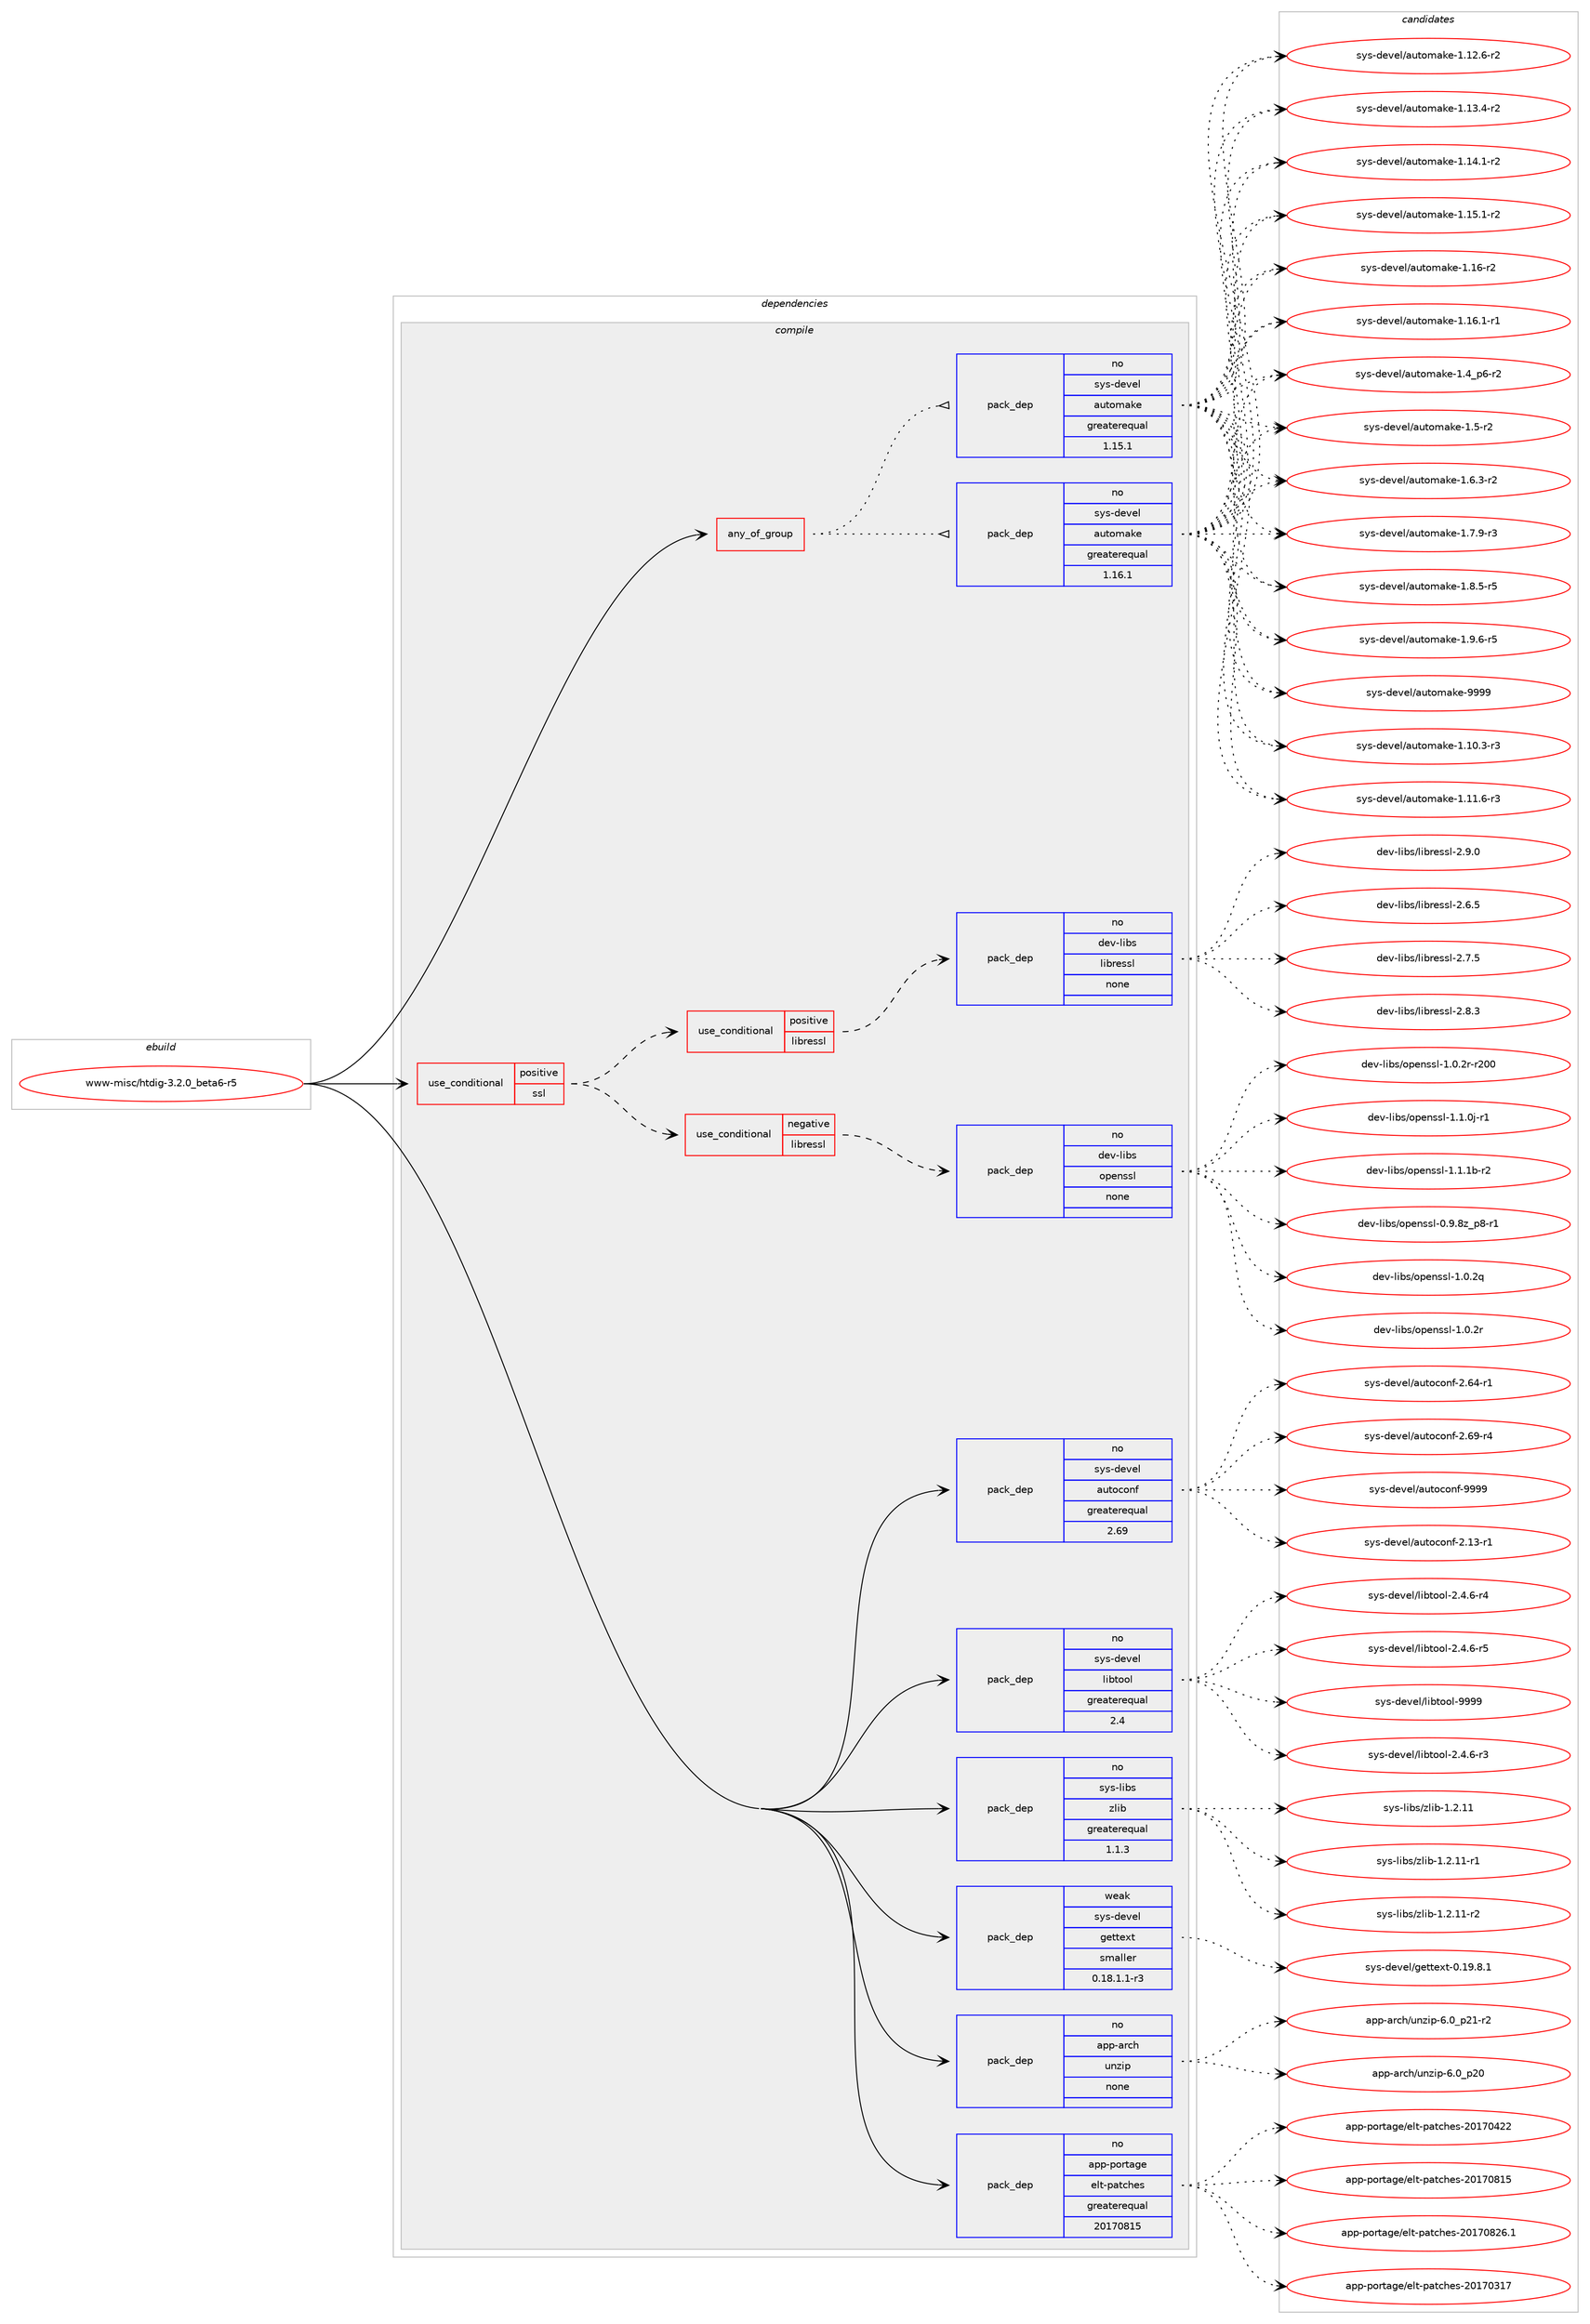digraph prolog {

# *************
# Graph options
# *************

newrank=true;
concentrate=true;
compound=true;
graph [rankdir=LR,fontname=Helvetica,fontsize=10,ranksep=1.5];#, ranksep=2.5, nodesep=0.2];
edge  [arrowhead=vee];
node  [fontname=Helvetica,fontsize=10];

# **********
# The ebuild
# **********

subgraph cluster_leftcol {
color=gray;
rank=same;
label=<<i>ebuild</i>>;
id [label="www-misc/htdig-3.2.0_beta6-r5", color=red, width=4, href="../www-misc/htdig-3.2.0_beta6-r5.svg"];
}

# ****************
# The dependencies
# ****************

subgraph cluster_midcol {
color=gray;
label=<<i>dependencies</i>>;
subgraph cluster_compile {
fillcolor="#eeeeee";
style=filled;
label=<<i>compile</i>>;
subgraph any28275 {
dependency1750210 [label=<<TABLE BORDER="0" CELLBORDER="1" CELLSPACING="0" CELLPADDING="4"><TR><TD CELLPADDING="10">any_of_group</TD></TR></TABLE>>, shape=none, color=red];subgraph pack1256684 {
dependency1750211 [label=<<TABLE BORDER="0" CELLBORDER="1" CELLSPACING="0" CELLPADDING="4" WIDTH="220"><TR><TD ROWSPAN="6" CELLPADDING="30">pack_dep</TD></TR><TR><TD WIDTH="110">no</TD></TR><TR><TD>sys-devel</TD></TR><TR><TD>automake</TD></TR><TR><TD>greaterequal</TD></TR><TR><TD>1.16.1</TD></TR></TABLE>>, shape=none, color=blue];
}
dependency1750210:e -> dependency1750211:w [weight=20,style="dotted",arrowhead="oinv"];
subgraph pack1256685 {
dependency1750212 [label=<<TABLE BORDER="0" CELLBORDER="1" CELLSPACING="0" CELLPADDING="4" WIDTH="220"><TR><TD ROWSPAN="6" CELLPADDING="30">pack_dep</TD></TR><TR><TD WIDTH="110">no</TD></TR><TR><TD>sys-devel</TD></TR><TR><TD>automake</TD></TR><TR><TD>greaterequal</TD></TR><TR><TD>1.15.1</TD></TR></TABLE>>, shape=none, color=blue];
}
dependency1750210:e -> dependency1750212:w [weight=20,style="dotted",arrowhead="oinv"];
}
id:e -> dependency1750210:w [weight=20,style="solid",arrowhead="vee"];
subgraph cond464256 {
dependency1750213 [label=<<TABLE BORDER="0" CELLBORDER="1" CELLSPACING="0" CELLPADDING="4"><TR><TD ROWSPAN="3" CELLPADDING="10">use_conditional</TD></TR><TR><TD>positive</TD></TR><TR><TD>ssl</TD></TR></TABLE>>, shape=none, color=red];
subgraph cond464257 {
dependency1750214 [label=<<TABLE BORDER="0" CELLBORDER="1" CELLSPACING="0" CELLPADDING="4"><TR><TD ROWSPAN="3" CELLPADDING="10">use_conditional</TD></TR><TR><TD>negative</TD></TR><TR><TD>libressl</TD></TR></TABLE>>, shape=none, color=red];
subgraph pack1256686 {
dependency1750215 [label=<<TABLE BORDER="0" CELLBORDER="1" CELLSPACING="0" CELLPADDING="4" WIDTH="220"><TR><TD ROWSPAN="6" CELLPADDING="30">pack_dep</TD></TR><TR><TD WIDTH="110">no</TD></TR><TR><TD>dev-libs</TD></TR><TR><TD>openssl</TD></TR><TR><TD>none</TD></TR><TR><TD></TD></TR></TABLE>>, shape=none, color=blue];
}
dependency1750214:e -> dependency1750215:w [weight=20,style="dashed",arrowhead="vee"];
}
dependency1750213:e -> dependency1750214:w [weight=20,style="dashed",arrowhead="vee"];
subgraph cond464258 {
dependency1750216 [label=<<TABLE BORDER="0" CELLBORDER="1" CELLSPACING="0" CELLPADDING="4"><TR><TD ROWSPAN="3" CELLPADDING="10">use_conditional</TD></TR><TR><TD>positive</TD></TR><TR><TD>libressl</TD></TR></TABLE>>, shape=none, color=red];
subgraph pack1256687 {
dependency1750217 [label=<<TABLE BORDER="0" CELLBORDER="1" CELLSPACING="0" CELLPADDING="4" WIDTH="220"><TR><TD ROWSPAN="6" CELLPADDING="30">pack_dep</TD></TR><TR><TD WIDTH="110">no</TD></TR><TR><TD>dev-libs</TD></TR><TR><TD>libressl</TD></TR><TR><TD>none</TD></TR><TR><TD></TD></TR></TABLE>>, shape=none, color=blue];
}
dependency1750216:e -> dependency1750217:w [weight=20,style="dashed",arrowhead="vee"];
}
dependency1750213:e -> dependency1750216:w [weight=20,style="dashed",arrowhead="vee"];
}
id:e -> dependency1750213:w [weight=20,style="solid",arrowhead="vee"];
subgraph pack1256688 {
dependency1750218 [label=<<TABLE BORDER="0" CELLBORDER="1" CELLSPACING="0" CELLPADDING="4" WIDTH="220"><TR><TD ROWSPAN="6" CELLPADDING="30">pack_dep</TD></TR><TR><TD WIDTH="110">no</TD></TR><TR><TD>app-arch</TD></TR><TR><TD>unzip</TD></TR><TR><TD>none</TD></TR><TR><TD></TD></TR></TABLE>>, shape=none, color=blue];
}
id:e -> dependency1750218:w [weight=20,style="solid",arrowhead="vee"];
subgraph pack1256689 {
dependency1750219 [label=<<TABLE BORDER="0" CELLBORDER="1" CELLSPACING="0" CELLPADDING="4" WIDTH="220"><TR><TD ROWSPAN="6" CELLPADDING="30">pack_dep</TD></TR><TR><TD WIDTH="110">no</TD></TR><TR><TD>app-portage</TD></TR><TR><TD>elt-patches</TD></TR><TR><TD>greaterequal</TD></TR><TR><TD>20170815</TD></TR></TABLE>>, shape=none, color=blue];
}
id:e -> dependency1750219:w [weight=20,style="solid",arrowhead="vee"];
subgraph pack1256690 {
dependency1750220 [label=<<TABLE BORDER="0" CELLBORDER="1" CELLSPACING="0" CELLPADDING="4" WIDTH="220"><TR><TD ROWSPAN="6" CELLPADDING="30">pack_dep</TD></TR><TR><TD WIDTH="110">no</TD></TR><TR><TD>sys-devel</TD></TR><TR><TD>autoconf</TD></TR><TR><TD>greaterequal</TD></TR><TR><TD>2.69</TD></TR></TABLE>>, shape=none, color=blue];
}
id:e -> dependency1750220:w [weight=20,style="solid",arrowhead="vee"];
subgraph pack1256691 {
dependency1750221 [label=<<TABLE BORDER="0" CELLBORDER="1" CELLSPACING="0" CELLPADDING="4" WIDTH="220"><TR><TD ROWSPAN="6" CELLPADDING="30">pack_dep</TD></TR><TR><TD WIDTH="110">no</TD></TR><TR><TD>sys-devel</TD></TR><TR><TD>libtool</TD></TR><TR><TD>greaterequal</TD></TR><TR><TD>2.4</TD></TR></TABLE>>, shape=none, color=blue];
}
id:e -> dependency1750221:w [weight=20,style="solid",arrowhead="vee"];
subgraph pack1256692 {
dependency1750222 [label=<<TABLE BORDER="0" CELLBORDER="1" CELLSPACING="0" CELLPADDING="4" WIDTH="220"><TR><TD ROWSPAN="6" CELLPADDING="30">pack_dep</TD></TR><TR><TD WIDTH="110">no</TD></TR><TR><TD>sys-libs</TD></TR><TR><TD>zlib</TD></TR><TR><TD>greaterequal</TD></TR><TR><TD>1.1.3</TD></TR></TABLE>>, shape=none, color=blue];
}
id:e -> dependency1750222:w [weight=20,style="solid",arrowhead="vee"];
subgraph pack1256693 {
dependency1750223 [label=<<TABLE BORDER="0" CELLBORDER="1" CELLSPACING="0" CELLPADDING="4" WIDTH="220"><TR><TD ROWSPAN="6" CELLPADDING="30">pack_dep</TD></TR><TR><TD WIDTH="110">weak</TD></TR><TR><TD>sys-devel</TD></TR><TR><TD>gettext</TD></TR><TR><TD>smaller</TD></TR><TR><TD>0.18.1.1-r3</TD></TR></TABLE>>, shape=none, color=blue];
}
id:e -> dependency1750223:w [weight=20,style="solid",arrowhead="vee"];
}
subgraph cluster_compileandrun {
fillcolor="#eeeeee";
style=filled;
label=<<i>compile and run</i>>;
}
subgraph cluster_run {
fillcolor="#eeeeee";
style=filled;
label=<<i>run</i>>;
}
}

# **************
# The candidates
# **************

subgraph cluster_choices {
rank=same;
color=gray;
label=<<i>candidates</i>>;

subgraph choice1256684 {
color=black;
nodesep=1;
choice11512111545100101118101108479711711611110997107101454946494846514511451 [label="sys-devel/automake-1.10.3-r3", color=red, width=4,href="../sys-devel/automake-1.10.3-r3.svg"];
choice11512111545100101118101108479711711611110997107101454946494946544511451 [label="sys-devel/automake-1.11.6-r3", color=red, width=4,href="../sys-devel/automake-1.11.6-r3.svg"];
choice11512111545100101118101108479711711611110997107101454946495046544511450 [label="sys-devel/automake-1.12.6-r2", color=red, width=4,href="../sys-devel/automake-1.12.6-r2.svg"];
choice11512111545100101118101108479711711611110997107101454946495146524511450 [label="sys-devel/automake-1.13.4-r2", color=red, width=4,href="../sys-devel/automake-1.13.4-r2.svg"];
choice11512111545100101118101108479711711611110997107101454946495246494511450 [label="sys-devel/automake-1.14.1-r2", color=red, width=4,href="../sys-devel/automake-1.14.1-r2.svg"];
choice11512111545100101118101108479711711611110997107101454946495346494511450 [label="sys-devel/automake-1.15.1-r2", color=red, width=4,href="../sys-devel/automake-1.15.1-r2.svg"];
choice1151211154510010111810110847971171161111099710710145494649544511450 [label="sys-devel/automake-1.16-r2", color=red, width=4,href="../sys-devel/automake-1.16-r2.svg"];
choice11512111545100101118101108479711711611110997107101454946495446494511449 [label="sys-devel/automake-1.16.1-r1", color=red, width=4,href="../sys-devel/automake-1.16.1-r1.svg"];
choice115121115451001011181011084797117116111109971071014549465295112544511450 [label="sys-devel/automake-1.4_p6-r2", color=red, width=4,href="../sys-devel/automake-1.4_p6-r2.svg"];
choice11512111545100101118101108479711711611110997107101454946534511450 [label="sys-devel/automake-1.5-r2", color=red, width=4,href="../sys-devel/automake-1.5-r2.svg"];
choice115121115451001011181011084797117116111109971071014549465446514511450 [label="sys-devel/automake-1.6.3-r2", color=red, width=4,href="../sys-devel/automake-1.6.3-r2.svg"];
choice115121115451001011181011084797117116111109971071014549465546574511451 [label="sys-devel/automake-1.7.9-r3", color=red, width=4,href="../sys-devel/automake-1.7.9-r3.svg"];
choice115121115451001011181011084797117116111109971071014549465646534511453 [label="sys-devel/automake-1.8.5-r5", color=red, width=4,href="../sys-devel/automake-1.8.5-r5.svg"];
choice115121115451001011181011084797117116111109971071014549465746544511453 [label="sys-devel/automake-1.9.6-r5", color=red, width=4,href="../sys-devel/automake-1.9.6-r5.svg"];
choice115121115451001011181011084797117116111109971071014557575757 [label="sys-devel/automake-9999", color=red, width=4,href="../sys-devel/automake-9999.svg"];
dependency1750211:e -> choice11512111545100101118101108479711711611110997107101454946494846514511451:w [style=dotted,weight="100"];
dependency1750211:e -> choice11512111545100101118101108479711711611110997107101454946494946544511451:w [style=dotted,weight="100"];
dependency1750211:e -> choice11512111545100101118101108479711711611110997107101454946495046544511450:w [style=dotted,weight="100"];
dependency1750211:e -> choice11512111545100101118101108479711711611110997107101454946495146524511450:w [style=dotted,weight="100"];
dependency1750211:e -> choice11512111545100101118101108479711711611110997107101454946495246494511450:w [style=dotted,weight="100"];
dependency1750211:e -> choice11512111545100101118101108479711711611110997107101454946495346494511450:w [style=dotted,weight="100"];
dependency1750211:e -> choice1151211154510010111810110847971171161111099710710145494649544511450:w [style=dotted,weight="100"];
dependency1750211:e -> choice11512111545100101118101108479711711611110997107101454946495446494511449:w [style=dotted,weight="100"];
dependency1750211:e -> choice115121115451001011181011084797117116111109971071014549465295112544511450:w [style=dotted,weight="100"];
dependency1750211:e -> choice11512111545100101118101108479711711611110997107101454946534511450:w [style=dotted,weight="100"];
dependency1750211:e -> choice115121115451001011181011084797117116111109971071014549465446514511450:w [style=dotted,weight="100"];
dependency1750211:e -> choice115121115451001011181011084797117116111109971071014549465546574511451:w [style=dotted,weight="100"];
dependency1750211:e -> choice115121115451001011181011084797117116111109971071014549465646534511453:w [style=dotted,weight="100"];
dependency1750211:e -> choice115121115451001011181011084797117116111109971071014549465746544511453:w [style=dotted,weight="100"];
dependency1750211:e -> choice115121115451001011181011084797117116111109971071014557575757:w [style=dotted,weight="100"];
}
subgraph choice1256685 {
color=black;
nodesep=1;
choice11512111545100101118101108479711711611110997107101454946494846514511451 [label="sys-devel/automake-1.10.3-r3", color=red, width=4,href="../sys-devel/automake-1.10.3-r3.svg"];
choice11512111545100101118101108479711711611110997107101454946494946544511451 [label="sys-devel/automake-1.11.6-r3", color=red, width=4,href="../sys-devel/automake-1.11.6-r3.svg"];
choice11512111545100101118101108479711711611110997107101454946495046544511450 [label="sys-devel/automake-1.12.6-r2", color=red, width=4,href="../sys-devel/automake-1.12.6-r2.svg"];
choice11512111545100101118101108479711711611110997107101454946495146524511450 [label="sys-devel/automake-1.13.4-r2", color=red, width=4,href="../sys-devel/automake-1.13.4-r2.svg"];
choice11512111545100101118101108479711711611110997107101454946495246494511450 [label="sys-devel/automake-1.14.1-r2", color=red, width=4,href="../sys-devel/automake-1.14.1-r2.svg"];
choice11512111545100101118101108479711711611110997107101454946495346494511450 [label="sys-devel/automake-1.15.1-r2", color=red, width=4,href="../sys-devel/automake-1.15.1-r2.svg"];
choice1151211154510010111810110847971171161111099710710145494649544511450 [label="sys-devel/automake-1.16-r2", color=red, width=4,href="../sys-devel/automake-1.16-r2.svg"];
choice11512111545100101118101108479711711611110997107101454946495446494511449 [label="sys-devel/automake-1.16.1-r1", color=red, width=4,href="../sys-devel/automake-1.16.1-r1.svg"];
choice115121115451001011181011084797117116111109971071014549465295112544511450 [label="sys-devel/automake-1.4_p6-r2", color=red, width=4,href="../sys-devel/automake-1.4_p6-r2.svg"];
choice11512111545100101118101108479711711611110997107101454946534511450 [label="sys-devel/automake-1.5-r2", color=red, width=4,href="../sys-devel/automake-1.5-r2.svg"];
choice115121115451001011181011084797117116111109971071014549465446514511450 [label="sys-devel/automake-1.6.3-r2", color=red, width=4,href="../sys-devel/automake-1.6.3-r2.svg"];
choice115121115451001011181011084797117116111109971071014549465546574511451 [label="sys-devel/automake-1.7.9-r3", color=red, width=4,href="../sys-devel/automake-1.7.9-r3.svg"];
choice115121115451001011181011084797117116111109971071014549465646534511453 [label="sys-devel/automake-1.8.5-r5", color=red, width=4,href="../sys-devel/automake-1.8.5-r5.svg"];
choice115121115451001011181011084797117116111109971071014549465746544511453 [label="sys-devel/automake-1.9.6-r5", color=red, width=4,href="../sys-devel/automake-1.9.6-r5.svg"];
choice115121115451001011181011084797117116111109971071014557575757 [label="sys-devel/automake-9999", color=red, width=4,href="../sys-devel/automake-9999.svg"];
dependency1750212:e -> choice11512111545100101118101108479711711611110997107101454946494846514511451:w [style=dotted,weight="100"];
dependency1750212:e -> choice11512111545100101118101108479711711611110997107101454946494946544511451:w [style=dotted,weight="100"];
dependency1750212:e -> choice11512111545100101118101108479711711611110997107101454946495046544511450:w [style=dotted,weight="100"];
dependency1750212:e -> choice11512111545100101118101108479711711611110997107101454946495146524511450:w [style=dotted,weight="100"];
dependency1750212:e -> choice11512111545100101118101108479711711611110997107101454946495246494511450:w [style=dotted,weight="100"];
dependency1750212:e -> choice11512111545100101118101108479711711611110997107101454946495346494511450:w [style=dotted,weight="100"];
dependency1750212:e -> choice1151211154510010111810110847971171161111099710710145494649544511450:w [style=dotted,weight="100"];
dependency1750212:e -> choice11512111545100101118101108479711711611110997107101454946495446494511449:w [style=dotted,weight="100"];
dependency1750212:e -> choice115121115451001011181011084797117116111109971071014549465295112544511450:w [style=dotted,weight="100"];
dependency1750212:e -> choice11512111545100101118101108479711711611110997107101454946534511450:w [style=dotted,weight="100"];
dependency1750212:e -> choice115121115451001011181011084797117116111109971071014549465446514511450:w [style=dotted,weight="100"];
dependency1750212:e -> choice115121115451001011181011084797117116111109971071014549465546574511451:w [style=dotted,weight="100"];
dependency1750212:e -> choice115121115451001011181011084797117116111109971071014549465646534511453:w [style=dotted,weight="100"];
dependency1750212:e -> choice115121115451001011181011084797117116111109971071014549465746544511453:w [style=dotted,weight="100"];
dependency1750212:e -> choice115121115451001011181011084797117116111109971071014557575757:w [style=dotted,weight="100"];
}
subgraph choice1256686 {
color=black;
nodesep=1;
choice10010111845108105981154711111210111011511510845484657465612295112564511449 [label="dev-libs/openssl-0.9.8z_p8-r1", color=red, width=4,href="../dev-libs/openssl-0.9.8z_p8-r1.svg"];
choice100101118451081059811547111112101110115115108454946484650113 [label="dev-libs/openssl-1.0.2q", color=red, width=4,href="../dev-libs/openssl-1.0.2q.svg"];
choice100101118451081059811547111112101110115115108454946484650114 [label="dev-libs/openssl-1.0.2r", color=red, width=4,href="../dev-libs/openssl-1.0.2r.svg"];
choice10010111845108105981154711111210111011511510845494648465011445114504848 [label="dev-libs/openssl-1.0.2r-r200", color=red, width=4,href="../dev-libs/openssl-1.0.2r-r200.svg"];
choice1001011184510810598115471111121011101151151084549464946481064511449 [label="dev-libs/openssl-1.1.0j-r1", color=red, width=4,href="../dev-libs/openssl-1.1.0j-r1.svg"];
choice100101118451081059811547111112101110115115108454946494649984511450 [label="dev-libs/openssl-1.1.1b-r2", color=red, width=4,href="../dev-libs/openssl-1.1.1b-r2.svg"];
dependency1750215:e -> choice10010111845108105981154711111210111011511510845484657465612295112564511449:w [style=dotted,weight="100"];
dependency1750215:e -> choice100101118451081059811547111112101110115115108454946484650113:w [style=dotted,weight="100"];
dependency1750215:e -> choice100101118451081059811547111112101110115115108454946484650114:w [style=dotted,weight="100"];
dependency1750215:e -> choice10010111845108105981154711111210111011511510845494648465011445114504848:w [style=dotted,weight="100"];
dependency1750215:e -> choice1001011184510810598115471111121011101151151084549464946481064511449:w [style=dotted,weight="100"];
dependency1750215:e -> choice100101118451081059811547111112101110115115108454946494649984511450:w [style=dotted,weight="100"];
}
subgraph choice1256687 {
color=black;
nodesep=1;
choice10010111845108105981154710810598114101115115108455046544653 [label="dev-libs/libressl-2.6.5", color=red, width=4,href="../dev-libs/libressl-2.6.5.svg"];
choice10010111845108105981154710810598114101115115108455046554653 [label="dev-libs/libressl-2.7.5", color=red, width=4,href="../dev-libs/libressl-2.7.5.svg"];
choice10010111845108105981154710810598114101115115108455046564651 [label="dev-libs/libressl-2.8.3", color=red, width=4,href="../dev-libs/libressl-2.8.3.svg"];
choice10010111845108105981154710810598114101115115108455046574648 [label="dev-libs/libressl-2.9.0", color=red, width=4,href="../dev-libs/libressl-2.9.0.svg"];
dependency1750217:e -> choice10010111845108105981154710810598114101115115108455046544653:w [style=dotted,weight="100"];
dependency1750217:e -> choice10010111845108105981154710810598114101115115108455046554653:w [style=dotted,weight="100"];
dependency1750217:e -> choice10010111845108105981154710810598114101115115108455046564651:w [style=dotted,weight="100"];
dependency1750217:e -> choice10010111845108105981154710810598114101115115108455046574648:w [style=dotted,weight="100"];
}
subgraph choice1256688 {
color=black;
nodesep=1;
choice971121124597114991044711711012210511245544648951125048 [label="app-arch/unzip-6.0_p20", color=red, width=4,href="../app-arch/unzip-6.0_p20.svg"];
choice9711211245971149910447117110122105112455446489511250494511450 [label="app-arch/unzip-6.0_p21-r2", color=red, width=4,href="../app-arch/unzip-6.0_p21-r2.svg"];
dependency1750218:e -> choice971121124597114991044711711012210511245544648951125048:w [style=dotted,weight="100"];
dependency1750218:e -> choice9711211245971149910447117110122105112455446489511250494511450:w [style=dotted,weight="100"];
}
subgraph choice1256689 {
color=black;
nodesep=1;
choice97112112451121111141169710310147101108116451129711699104101115455048495548514955 [label="app-portage/elt-patches-20170317", color=red, width=4,href="../app-portage/elt-patches-20170317.svg"];
choice97112112451121111141169710310147101108116451129711699104101115455048495548525050 [label="app-portage/elt-patches-20170422", color=red, width=4,href="../app-portage/elt-patches-20170422.svg"];
choice97112112451121111141169710310147101108116451129711699104101115455048495548564953 [label="app-portage/elt-patches-20170815", color=red, width=4,href="../app-portage/elt-patches-20170815.svg"];
choice971121124511211111411697103101471011081164511297116991041011154550484955485650544649 [label="app-portage/elt-patches-20170826.1", color=red, width=4,href="../app-portage/elt-patches-20170826.1.svg"];
dependency1750219:e -> choice97112112451121111141169710310147101108116451129711699104101115455048495548514955:w [style=dotted,weight="100"];
dependency1750219:e -> choice97112112451121111141169710310147101108116451129711699104101115455048495548525050:w [style=dotted,weight="100"];
dependency1750219:e -> choice97112112451121111141169710310147101108116451129711699104101115455048495548564953:w [style=dotted,weight="100"];
dependency1750219:e -> choice971121124511211111411697103101471011081164511297116991041011154550484955485650544649:w [style=dotted,weight="100"];
}
subgraph choice1256690 {
color=black;
nodesep=1;
choice1151211154510010111810110847971171161119911111010245504649514511449 [label="sys-devel/autoconf-2.13-r1", color=red, width=4,href="../sys-devel/autoconf-2.13-r1.svg"];
choice1151211154510010111810110847971171161119911111010245504654524511449 [label="sys-devel/autoconf-2.64-r1", color=red, width=4,href="../sys-devel/autoconf-2.64-r1.svg"];
choice1151211154510010111810110847971171161119911111010245504654574511452 [label="sys-devel/autoconf-2.69-r4", color=red, width=4,href="../sys-devel/autoconf-2.69-r4.svg"];
choice115121115451001011181011084797117116111991111101024557575757 [label="sys-devel/autoconf-9999", color=red, width=4,href="../sys-devel/autoconf-9999.svg"];
dependency1750220:e -> choice1151211154510010111810110847971171161119911111010245504649514511449:w [style=dotted,weight="100"];
dependency1750220:e -> choice1151211154510010111810110847971171161119911111010245504654524511449:w [style=dotted,weight="100"];
dependency1750220:e -> choice1151211154510010111810110847971171161119911111010245504654574511452:w [style=dotted,weight="100"];
dependency1750220:e -> choice115121115451001011181011084797117116111991111101024557575757:w [style=dotted,weight="100"];
}
subgraph choice1256691 {
color=black;
nodesep=1;
choice1151211154510010111810110847108105981161111111084550465246544511451 [label="sys-devel/libtool-2.4.6-r3", color=red, width=4,href="../sys-devel/libtool-2.4.6-r3.svg"];
choice1151211154510010111810110847108105981161111111084550465246544511452 [label="sys-devel/libtool-2.4.6-r4", color=red, width=4,href="../sys-devel/libtool-2.4.6-r4.svg"];
choice1151211154510010111810110847108105981161111111084550465246544511453 [label="sys-devel/libtool-2.4.6-r5", color=red, width=4,href="../sys-devel/libtool-2.4.6-r5.svg"];
choice1151211154510010111810110847108105981161111111084557575757 [label="sys-devel/libtool-9999", color=red, width=4,href="../sys-devel/libtool-9999.svg"];
dependency1750221:e -> choice1151211154510010111810110847108105981161111111084550465246544511451:w [style=dotted,weight="100"];
dependency1750221:e -> choice1151211154510010111810110847108105981161111111084550465246544511452:w [style=dotted,weight="100"];
dependency1750221:e -> choice1151211154510010111810110847108105981161111111084550465246544511453:w [style=dotted,weight="100"];
dependency1750221:e -> choice1151211154510010111810110847108105981161111111084557575757:w [style=dotted,weight="100"];
}
subgraph choice1256692 {
color=black;
nodesep=1;
choice1151211154510810598115471221081059845494650464949 [label="sys-libs/zlib-1.2.11", color=red, width=4,href="../sys-libs/zlib-1.2.11.svg"];
choice11512111545108105981154712210810598454946504649494511449 [label="sys-libs/zlib-1.2.11-r1", color=red, width=4,href="../sys-libs/zlib-1.2.11-r1.svg"];
choice11512111545108105981154712210810598454946504649494511450 [label="sys-libs/zlib-1.2.11-r2", color=red, width=4,href="../sys-libs/zlib-1.2.11-r2.svg"];
dependency1750222:e -> choice1151211154510810598115471221081059845494650464949:w [style=dotted,weight="100"];
dependency1750222:e -> choice11512111545108105981154712210810598454946504649494511449:w [style=dotted,weight="100"];
dependency1750222:e -> choice11512111545108105981154712210810598454946504649494511450:w [style=dotted,weight="100"];
}
subgraph choice1256693 {
color=black;
nodesep=1;
choice1151211154510010111810110847103101116116101120116454846495746564649 [label="sys-devel/gettext-0.19.8.1", color=red, width=4,href="../sys-devel/gettext-0.19.8.1.svg"];
dependency1750223:e -> choice1151211154510010111810110847103101116116101120116454846495746564649:w [style=dotted,weight="100"];
}
}

}
